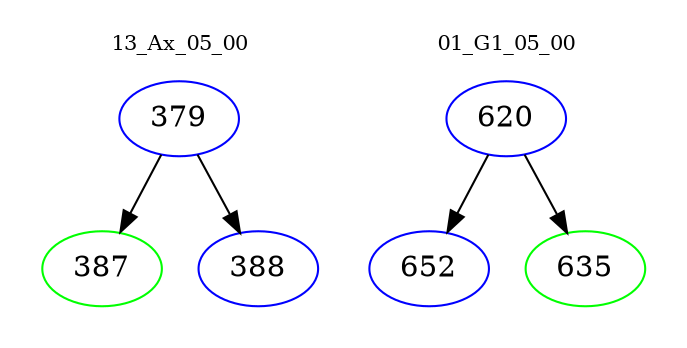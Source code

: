 digraph{
subgraph cluster_0 {
color = white
label = "13_Ax_05_00";
fontsize=10;
T0_379 [label="379", color="blue"]
T0_379 -> T0_387 [color="black"]
T0_387 [label="387", color="green"]
T0_379 -> T0_388 [color="black"]
T0_388 [label="388", color="blue"]
}
subgraph cluster_1 {
color = white
label = "01_G1_05_00";
fontsize=10;
T1_620 [label="620", color="blue"]
T1_620 -> T1_652 [color="black"]
T1_652 [label="652", color="blue"]
T1_620 -> T1_635 [color="black"]
T1_635 [label="635", color="green"]
}
}
